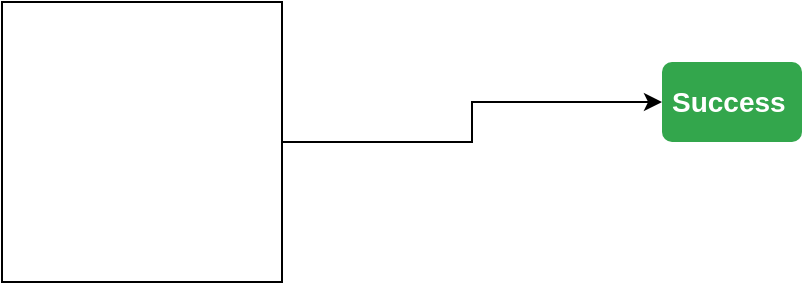 <mxfile version="20.8.20" type="github"><diagram name="Page-1" id="83D9X1IiDzvveciG91nC"><mxGraphModel dx="424" dy="373" grid="1" gridSize="10" guides="1" tooltips="1" connect="1" arrows="1" fold="1" page="1" pageScale="1" pageWidth="827" pageHeight="1169" math="0" shadow="0"><root><mxCell id="0"/><mxCell id="1" parent="0"/><mxCell id="Sm0Cl_1ZdvhjJZ_JunY--1" value="Success" style="html=1;shadow=0;dashed=0;shape=mxgraph.bootstrap.rrect;rSize=5;strokeColor=none;strokeWidth=1;fillColor=#33A64C;fontColor=#FFFFFF;whiteSpace=wrap;align=left;verticalAlign=middle;spacingLeft=0;fontStyle=1;fontSize=14;spacing=5;" vertex="1" parent="1"><mxGeometry x="520" y="70" width="70" height="40" as="geometry"/></mxCell><mxCell id="Sm0Cl_1ZdvhjJZ_JunY--3" value="" style="edgeStyle=orthogonalEdgeStyle;rounded=0;orthogonalLoop=1;jettySize=auto;html=1;" edge="1" parent="1" source="Sm0Cl_1ZdvhjJZ_JunY--2" target="Sm0Cl_1ZdvhjJZ_JunY--1"><mxGeometry relative="1" as="geometry"/></mxCell><mxCell id="Sm0Cl_1ZdvhjJZ_JunY--2" value="" style="whiteSpace=wrap;html=1;aspect=fixed;" vertex="1" parent="1"><mxGeometry x="190" y="40" width="140" height="140" as="geometry"/></mxCell></root></mxGraphModel></diagram></mxfile>